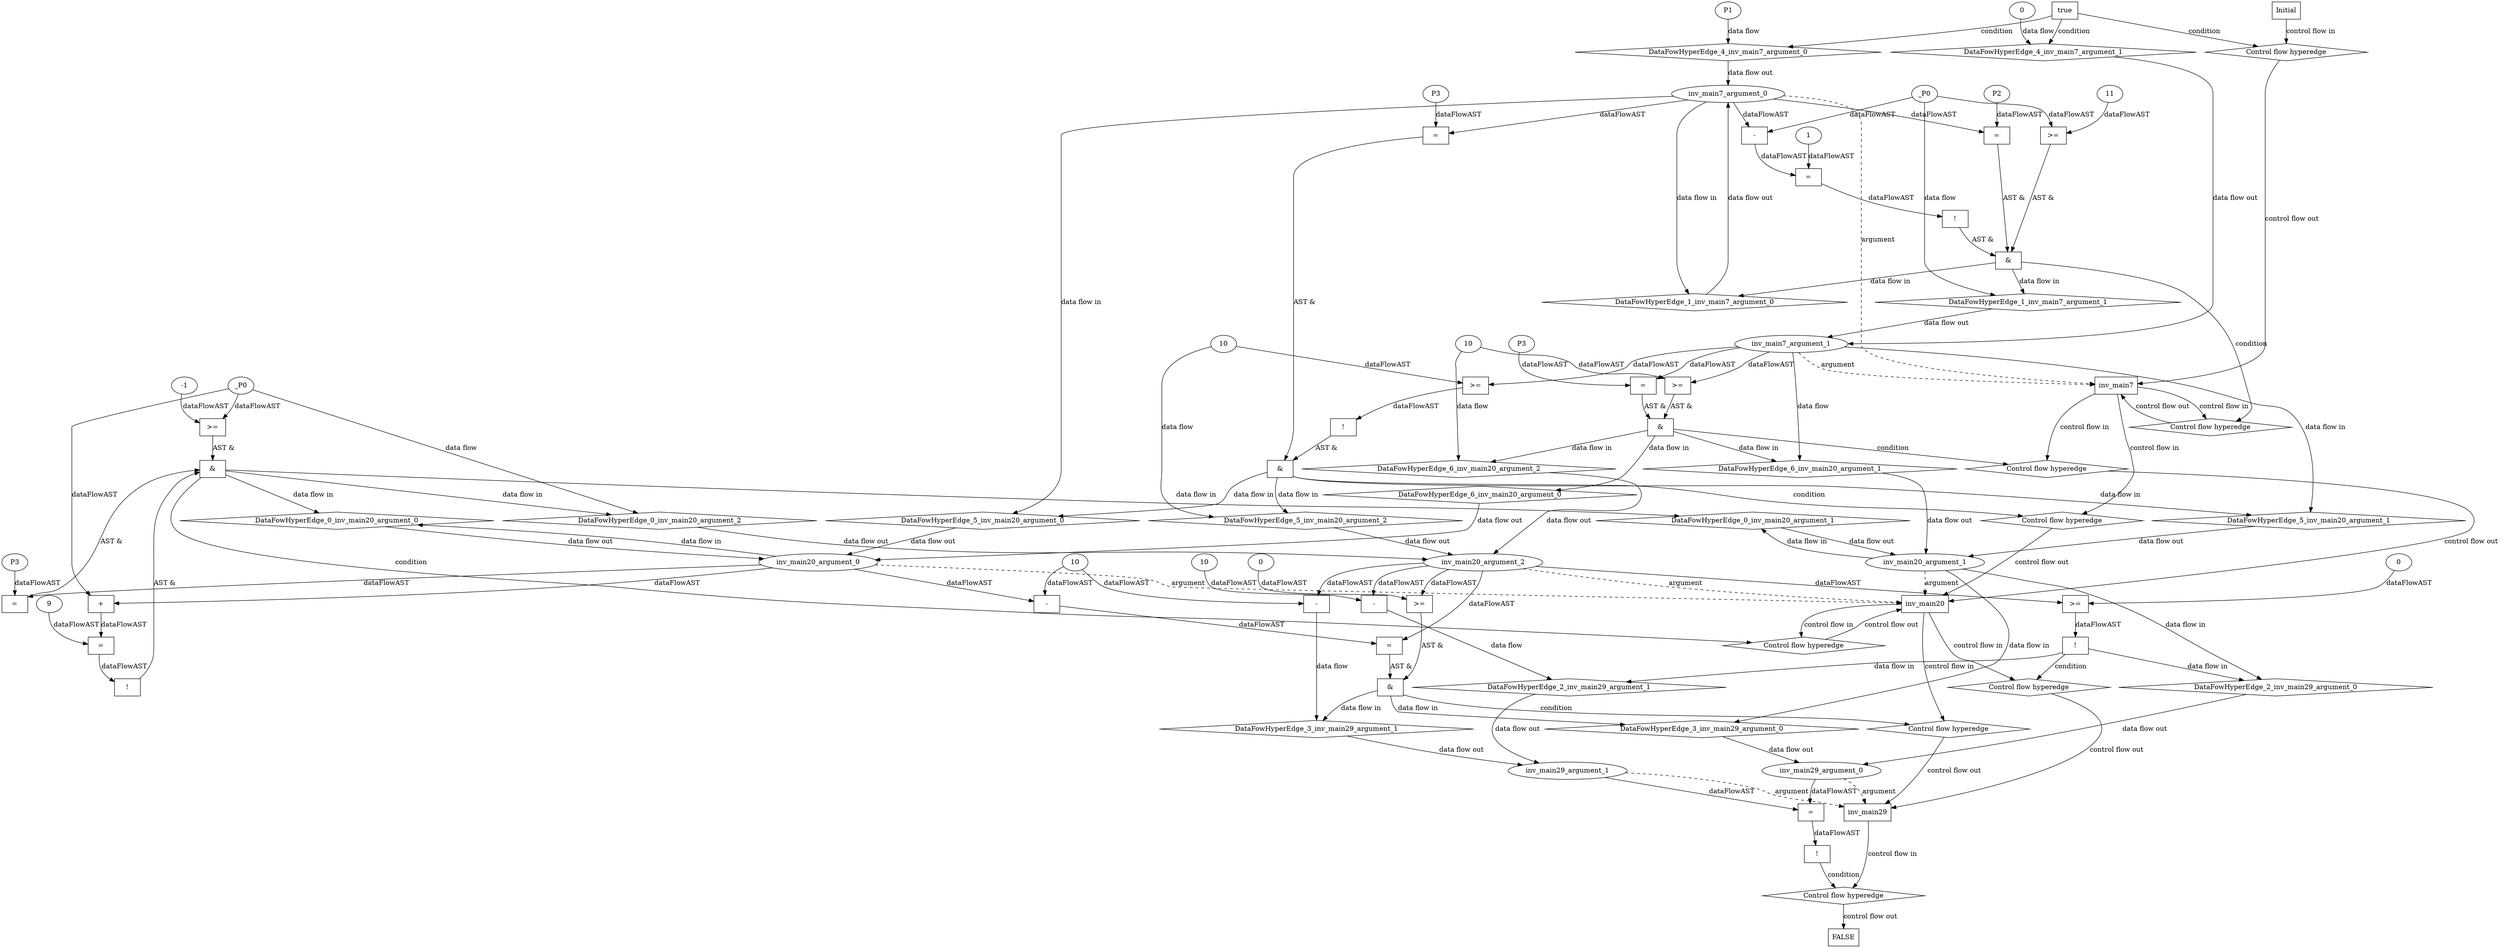 digraph dag {
"inv_main20" [label="inv_main20" nodeName="inv_main20" class=cfn  shape="rect"];
"inv_main29" [label="inv_main29" nodeName="inv_main29" class=cfn  shape="rect"];
"inv_main7" [label="inv_main7" nodeName="inv_main7" class=cfn  shape="rect"];
FALSE [label="FALSE" nodeName=FALSE class=cfn  shape="rect"];
Initial [label="Initial" nodeName=Initial class=cfn  shape="rect"];
ControlFowHyperEdge_0 [label="Control flow hyperedge" nodeName=ControlFowHyperEdge_0 class=controlFlowHyperEdge shape="diamond"];
"inv_main20" -> ControlFowHyperEdge_0 [label="control flow in"]
ControlFowHyperEdge_0 -> "inv_main20" [label="control flow out"]
ControlFowHyperEdge_1 [label="Control flow hyperedge" nodeName=ControlFowHyperEdge_1 class=controlFlowHyperEdge shape="diamond"];
"inv_main7" -> ControlFowHyperEdge_1 [label="control flow in"]
ControlFowHyperEdge_1 -> "inv_main7" [label="control flow out"]
ControlFowHyperEdge_2 [label="Control flow hyperedge" nodeName=ControlFowHyperEdge_2 class=controlFlowHyperEdge shape="diamond"];
"inv_main20" -> ControlFowHyperEdge_2 [label="control flow in"]
ControlFowHyperEdge_2 -> "inv_main29" [label="control flow out"]
ControlFowHyperEdge_3 [label="Control flow hyperedge" nodeName=ControlFowHyperEdge_3 class=controlFlowHyperEdge shape="diamond"];
"inv_main20" -> ControlFowHyperEdge_3 [label="control flow in"]
ControlFowHyperEdge_3 -> "inv_main29" [label="control flow out"]
ControlFowHyperEdge_4 [label="Control flow hyperedge" nodeName=ControlFowHyperEdge_4 class=controlFlowHyperEdge shape="diamond"];
"Initial" -> ControlFowHyperEdge_4 [label="control flow in"]
ControlFowHyperEdge_4 -> "inv_main7" [label="control flow out"]
ControlFowHyperEdge_5 [label="Control flow hyperedge" nodeName=ControlFowHyperEdge_5 class=controlFlowHyperEdge shape="diamond"];
"inv_main7" -> ControlFowHyperEdge_5 [label="control flow in"]
ControlFowHyperEdge_5 -> "inv_main20" [label="control flow out"]
ControlFowHyperEdge_6 [label="Control flow hyperedge" nodeName=ControlFowHyperEdge_6 class=controlFlowHyperEdge shape="diamond"];
"inv_main7" -> ControlFowHyperEdge_6 [label="control flow in"]
ControlFowHyperEdge_6 -> "inv_main20" [label="control flow out"]
ControlFowHyperEdge_7 [label="Control flow hyperedge" nodeName=ControlFowHyperEdge_7 class=controlFlowHyperEdge shape="diamond"];
"inv_main29" -> ControlFowHyperEdge_7 [label="control flow in"]
ControlFowHyperEdge_7 -> "FALSE" [label="control flow out"]
"inv_main20_argument_0" [label="inv_main20_argument_0" nodeName=argument0 class=argument  head="inv_main20" shape="oval"];
"inv_main20_argument_0" -> "inv_main20"[label="argument" style="dashed"]
"inv_main20_argument_1" [label="inv_main20_argument_1" nodeName=argument1 class=argument  head="inv_main20" shape="oval"];
"inv_main20_argument_1" -> "inv_main20"[label="argument" style="dashed"]
"inv_main20_argument_2" [label="inv_main20_argument_2" nodeName=argument2 class=argument  head="inv_main20" shape="oval"];
"inv_main20_argument_2" -> "inv_main20"[label="argument" style="dashed"]
"inv_main7_argument_0" [label="inv_main7_argument_0" nodeName=argument0 class=argument  head="inv_main7" shape="oval"];
"inv_main7_argument_0" -> "inv_main7"[label="argument" style="dashed"]
"inv_main7_argument_1" [label="inv_main7_argument_1" nodeName=argument1 class=argument  head="inv_main7" shape="oval"];
"inv_main7_argument_1" -> "inv_main7"[label="argument" style="dashed"]
"inv_main29_argument_0" [label="inv_main29_argument_0" nodeName=argument0 class=argument  head="inv_main29" shape="oval"];
"inv_main29_argument_0" -> "inv_main29"[label="argument" style="dashed"]
"inv_main29_argument_1" [label="inv_main29_argument_1" nodeName=argument1 class=argument  head="inv_main29" shape="oval"];
"inv_main29_argument_1" -> "inv_main29"[label="argument" style="dashed"]

"xxxinv_main20___inv_main20_0xxx_and" [label="&" nodeName="xxxinv_main20___inv_main20_0xxx_and" class=Operator shape="rect"];
"xxxinv_main20___inv_main20_0xxxguard_0_node_0" [label="!" nodeName="xxxinv_main20___inv_main20_0xxxguard_0_node_0" class=Operator shape="rect"];
"xxxinv_main20___inv_main20_0xxxguard_0_node_1" [label="=" nodeName="xxxinv_main20___inv_main20_0xxxguard_0_node_1" class=Operator  shape="rect"];
"xxxinv_main20___inv_main20_0xxxguard_0_node_2" [label="+" nodeName="xxxinv_main20___inv_main20_0xxxguard_0_node_2" class= Operator shape="rect"];
"xxxinv_main20___inv_main20_0xxxguard_0_node_5" [label="9" nodeName="xxxinv_main20___inv_main20_0xxxguard_0_node_5" class=Literal ];
"xxxinv_main20___inv_main20_0xxxguard_0_node_1" -> "xxxinv_main20___inv_main20_0xxxguard_0_node_0"[label="dataFlowAST"]
"xxxinv_main20___inv_main20_0xxxguard_0_node_2" -> "xxxinv_main20___inv_main20_0xxxguard_0_node_1"[label="dataFlowAST"]
"xxxinv_main20___inv_main20_0xxxguard_0_node_5" -> "xxxinv_main20___inv_main20_0xxxguard_0_node_1"[label="dataFlowAST"]
"xxxinv_main20___inv_main20_0xxxdataFlow_0_node_0" -> "xxxinv_main20___inv_main20_0xxxguard_0_node_2"[label="dataFlowAST"]
"inv_main20_argument_0" -> "xxxinv_main20___inv_main20_0xxxguard_0_node_2"[label="dataFlowAST"]

"xxxinv_main20___inv_main20_0xxxguard_0_node_0" -> "xxxinv_main20___inv_main20_0xxx_and" [label="AST &"];
"xxxinv_main20___inv_main20_0xxxguard1_node_0" [label=">=" nodeName="xxxinv_main20___inv_main20_0xxxguard1_node_0" class=Operator  shape="rect"];
"xxxinv_main20___inv_main20_0xxxguard1_node_2" [label="-1" nodeName="xxxinv_main20___inv_main20_0xxxguard1_node_2" class=Literal ];
"xxxinv_main20___inv_main20_0xxxdataFlow_0_node_0" -> "xxxinv_main20___inv_main20_0xxxguard1_node_0"[label="dataFlowAST"]
"xxxinv_main20___inv_main20_0xxxguard1_node_2" -> "xxxinv_main20___inv_main20_0xxxguard1_node_0"[label="dataFlowAST"]

"xxxinv_main20___inv_main20_0xxxguard1_node_0" -> "xxxinv_main20___inv_main20_0xxx_and" [label="AST &"];
"xxxinv_main20___inv_main20_0xxxguard2_node_0" [label="=" nodeName="xxxinv_main20___inv_main20_0xxxguard2_node_0" class=Operator  shape="rect"];
"xxxinv_main20___inv_main20_0xxxguard2_node_1" [label="P3" nodeName="xxxinv_main20___inv_main20_0xxxguard2_node_1" class=Constant ];
"xxxinv_main20___inv_main20_0xxxguard2_node_1" -> "xxxinv_main20___inv_main20_0xxxguard2_node_0"[label="dataFlowAST"]
"inv_main20_argument_0" -> "xxxinv_main20___inv_main20_0xxxguard2_node_0"[label="dataFlowAST"]

"xxxinv_main20___inv_main20_0xxxguard2_node_0" -> "xxxinv_main20___inv_main20_0xxx_and" [label="AST &"];
"xxxinv_main20___inv_main20_0xxx_and" -> "ControlFowHyperEdge_0" [label="condition"];
"xxxinv_main20___inv_main20_0xxxdataFlow_0_node_0" [label="_P0" nodeName="xxxinv_main20___inv_main20_0xxxdataFlow_0_node_0" class=Constant ];

"xxxinv_main20___inv_main20_0xxxdataFlow_0_node_0" -> "DataFowHyperEdge_0_inv_main20_argument_2" [label="data flow"];
"xxxinv_main7___inv_main7_1xxx_and" [label="&" nodeName="xxxinv_main7___inv_main7_1xxx_and" class=Operator shape="rect"];
"xxxinv_main7___inv_main7_1xxxguard_0_node_0" [label=">=" nodeName="xxxinv_main7___inv_main7_1xxxguard_0_node_0" class=Operator  shape="rect"];
"xxxinv_main7___inv_main7_1xxxguard_0_node_1" [label="11" nodeName="xxxinv_main7___inv_main7_1xxxguard_0_node_1" class=Literal ];
"xxxinv_main7___inv_main7_1xxxguard_0_node_1" -> "xxxinv_main7___inv_main7_1xxxguard_0_node_0"[label="dataFlowAST"]
"xxxinv_main7___inv_main7_1xxxdataFlow_0_node_0" -> "xxxinv_main7___inv_main7_1xxxguard_0_node_0"[label="dataFlowAST"]

"xxxinv_main7___inv_main7_1xxxguard_0_node_0" -> "xxxinv_main7___inv_main7_1xxx_and" [label="AST &"];
"xxxinv_main7___inv_main7_1xxxguard1_node_0" [label="!" nodeName="xxxinv_main7___inv_main7_1xxxguard1_node_0" class=Operator shape="rect"];
"xxxinv_main7___inv_main7_1xxxguard1_node_1" [label="=" nodeName="xxxinv_main7___inv_main7_1xxxguard1_node_1" class=Operator  shape="rect"];
"xxxinv_main7___inv_main7_1xxxguard1_node_2" [label="-" nodeName="xxxinv_main7___inv_main7_1xxxguard1_node_2" class= Operator shape="rect"];
"xxxinv_main7___inv_main7_1xxxguard1_node_5" [label="1" nodeName="xxxinv_main7___inv_main7_1xxxguard1_node_5" class=Literal ];
"xxxinv_main7___inv_main7_1xxxguard1_node_1" -> "xxxinv_main7___inv_main7_1xxxguard1_node_0"[label="dataFlowAST"]
"xxxinv_main7___inv_main7_1xxxguard1_node_2" -> "xxxinv_main7___inv_main7_1xxxguard1_node_1"[label="dataFlowAST"]
"xxxinv_main7___inv_main7_1xxxguard1_node_5" -> "xxxinv_main7___inv_main7_1xxxguard1_node_1"[label="dataFlowAST"]
"xxxinv_main7___inv_main7_1xxxdataFlow_0_node_0" -> "xxxinv_main7___inv_main7_1xxxguard1_node_2"[label="dataFlowAST"]
"inv_main7_argument_0" -> "xxxinv_main7___inv_main7_1xxxguard1_node_2"[label="dataFlowAST"]

"xxxinv_main7___inv_main7_1xxxguard1_node_0" -> "xxxinv_main7___inv_main7_1xxx_and" [label="AST &"];
"xxxinv_main7___inv_main7_1xxxguard2_node_0" [label="=" nodeName="xxxinv_main7___inv_main7_1xxxguard2_node_0" class=Operator  shape="rect"];
"xxxinv_main7___inv_main7_1xxxguard2_node_1" [label="P2" nodeName="xxxinv_main7___inv_main7_1xxxguard2_node_1" class=Constant ];
"xxxinv_main7___inv_main7_1xxxguard2_node_1" -> "xxxinv_main7___inv_main7_1xxxguard2_node_0"[label="dataFlowAST"]
"inv_main7_argument_0" -> "xxxinv_main7___inv_main7_1xxxguard2_node_0"[label="dataFlowAST"]

"xxxinv_main7___inv_main7_1xxxguard2_node_0" -> "xxxinv_main7___inv_main7_1xxx_and" [label="AST &"];
"xxxinv_main7___inv_main7_1xxx_and" -> "ControlFowHyperEdge_1" [label="condition"];
"xxxinv_main7___inv_main7_1xxxdataFlow_0_node_0" [label="_P0" nodeName="xxxinv_main7___inv_main7_1xxxdataFlow_0_node_0" class=Constant ];

"xxxinv_main7___inv_main7_1xxxdataFlow_0_node_0" -> "DataFowHyperEdge_1_inv_main7_argument_1" [label="data flow"];
"xxxinv_main29___inv_main20_2xxxguard_0_node_0" [label="!" nodeName="xxxinv_main29___inv_main20_2xxxguard_0_node_0" class=Operator shape="rect"];
"xxxinv_main29___inv_main20_2xxxguard_0_node_1" [label=">=" nodeName="xxxinv_main29___inv_main20_2xxxguard_0_node_1" class=Operator  shape="rect"];
"xxxinv_main29___inv_main20_2xxxguard_0_node_3" [label="0" nodeName="xxxinv_main29___inv_main20_2xxxguard_0_node_3" class=Literal ];
"xxxinv_main29___inv_main20_2xxxguard_0_node_1" -> "xxxinv_main29___inv_main20_2xxxguard_0_node_0"[label="dataFlowAST"]
"inv_main20_argument_2" -> "xxxinv_main29___inv_main20_2xxxguard_0_node_1"[label="dataFlowAST"]
"xxxinv_main29___inv_main20_2xxxguard_0_node_3" -> "xxxinv_main29___inv_main20_2xxxguard_0_node_1"[label="dataFlowAST"]

"xxxinv_main29___inv_main20_2xxxguard_0_node_0" -> "ControlFowHyperEdge_2" [label="condition"];
"xxxinv_main29___inv_main20_2xxxdataFlow_0_node_0" [label="-" nodeName="xxxinv_main29___inv_main20_2xxxdataFlow_0_node_0" class= Operator shape="rect"];
"xxxinv_main29___inv_main20_2xxxdataFlow_0_node_1" [label="10" nodeName="xxxinv_main29___inv_main20_2xxxdataFlow_0_node_1" class=Literal ];
"xxxinv_main29___inv_main20_2xxxdataFlow_0_node_1" -> "xxxinv_main29___inv_main20_2xxxdataFlow_0_node_0"[label="dataFlowAST"]
"inv_main20_argument_2" -> "xxxinv_main29___inv_main20_2xxxdataFlow_0_node_0"[label="dataFlowAST"]

"xxxinv_main29___inv_main20_2xxxdataFlow_0_node_0" -> "DataFowHyperEdge_2_inv_main29_argument_1" [label="data flow"];
"xxxinv_main29___inv_main20_3xxx_and" [label="&" nodeName="xxxinv_main29___inv_main20_3xxx_and" class=Operator shape="rect"];
"xxxinv_main29___inv_main20_3xxxguard_0_node_0" [label=">=" nodeName="xxxinv_main29___inv_main20_3xxxguard_0_node_0" class=Operator  shape="rect"];
"xxxinv_main29___inv_main20_3xxxguard_0_node_2" [label="0" nodeName="xxxinv_main29___inv_main20_3xxxguard_0_node_2" class=Literal ];
"inv_main20_argument_2" -> "xxxinv_main29___inv_main20_3xxxguard_0_node_0"[label="dataFlowAST"]
"xxxinv_main29___inv_main20_3xxxguard_0_node_2" -> "xxxinv_main29___inv_main20_3xxxguard_0_node_0"[label="dataFlowAST"]

"xxxinv_main29___inv_main20_3xxxguard_0_node_0" -> "xxxinv_main29___inv_main20_3xxx_and" [label="AST &"];
"xxxinv_main29___inv_main20_3xxxguard1_node_0" [label="=" nodeName="xxxinv_main29___inv_main20_3xxxguard1_node_0" class=Operator  shape="rect"];
"xxxinv_main29___inv_main20_3xxxguard1_node_2" [label="-" nodeName="xxxinv_main29___inv_main20_3xxxguard1_node_2" class= Operator shape="rect"];
"inv_main20_argument_2" -> "xxxinv_main29___inv_main20_3xxxguard1_node_0"[label="dataFlowAST"]
"xxxinv_main29___inv_main20_3xxxguard1_node_2" -> "xxxinv_main29___inv_main20_3xxxguard1_node_0"[label="dataFlowAST"]
"xxxinv_main29___inv_main20_3xxxdataFlow_0_node_1" -> "xxxinv_main29___inv_main20_3xxxguard1_node_2"[label="dataFlowAST"]
"inv_main20_argument_0" -> "xxxinv_main29___inv_main20_3xxxguard1_node_2"[label="dataFlowAST"]

"xxxinv_main29___inv_main20_3xxxguard1_node_0" -> "xxxinv_main29___inv_main20_3xxx_and" [label="AST &"];
"xxxinv_main29___inv_main20_3xxx_and" -> "ControlFowHyperEdge_3" [label="condition"];
"xxxinv_main29___inv_main20_3xxxdataFlow_0_node_0" [label="-" nodeName="xxxinv_main29___inv_main20_3xxxdataFlow_0_node_0" class= Operator shape="rect"];
"xxxinv_main29___inv_main20_3xxxdataFlow_0_node_1" [label="10" nodeName="xxxinv_main29___inv_main20_3xxxdataFlow_0_node_1" class=Literal ];
"xxxinv_main29___inv_main20_3xxxdataFlow_0_node_1" -> "xxxinv_main29___inv_main20_3xxxdataFlow_0_node_0"[label="dataFlowAST"]
"inv_main20_argument_2" -> "xxxinv_main29___inv_main20_3xxxdataFlow_0_node_0"[label="dataFlowAST"]

"xxxinv_main29___inv_main20_3xxxdataFlow_0_node_0" -> "DataFowHyperEdge_3_inv_main29_argument_1" [label="data flow"];
"true_4" [label="true" nodeName="true_4" class=true shape="rect"];
"true_4" -> "ControlFowHyperEdge_4" [label="condition"];
"xxxinv_main7___Initial_4xxxdataFlow_0_node_0" [label="P1" nodeName="xxxinv_main7___Initial_4xxxdataFlow_0_node_0" class=Constant ];

"xxxinv_main7___Initial_4xxxdataFlow_0_node_0" -> "DataFowHyperEdge_4_inv_main7_argument_0" [label="data flow"];
"xxxinv_main7___Initial_4xxxdataFlow1_node_0" [label="0" nodeName="xxxinv_main7___Initial_4xxxdataFlow1_node_0" class=Literal ];

"xxxinv_main7___Initial_4xxxdataFlow1_node_0" -> "DataFowHyperEdge_4_inv_main7_argument_1" [label="data flow"];
"xxxinv_main20___inv_main7_5xxx_and" [label="&" nodeName="xxxinv_main20___inv_main7_5xxx_and" class=Operator shape="rect"];
"xxxinv_main20___inv_main7_5xxxguard_0_node_0" [label="!" nodeName="xxxinv_main20___inv_main7_5xxxguard_0_node_0" class=Operator shape="rect"];
"xxxinv_main20___inv_main7_5xxxguard_0_node_1" [label=">=" nodeName="xxxinv_main20___inv_main7_5xxxguard_0_node_1" class=Operator  shape="rect"];
"xxxinv_main20___inv_main7_5xxxguard_0_node_1" -> "xxxinv_main20___inv_main7_5xxxguard_0_node_0"[label="dataFlowAST"]
"xxxinv_main20___inv_main7_5xxxdataFlow_0_node_0" -> "xxxinv_main20___inv_main7_5xxxguard_0_node_1"[label="dataFlowAST"]
"inv_main7_argument_1" -> "xxxinv_main20___inv_main7_5xxxguard_0_node_1"[label="dataFlowAST"]

"xxxinv_main20___inv_main7_5xxxguard_0_node_0" -> "xxxinv_main20___inv_main7_5xxx_and" [label="AST &"];
"xxxinv_main20___inv_main7_5xxxguard1_node_0" [label="=" nodeName="xxxinv_main20___inv_main7_5xxxguard1_node_0" class=Operator  shape="rect"];
"xxxinv_main20___inv_main7_5xxxguard1_node_1" [label="P3" nodeName="xxxinv_main20___inv_main7_5xxxguard1_node_1" class=Constant ];
"xxxinv_main20___inv_main7_5xxxguard1_node_1" -> "xxxinv_main20___inv_main7_5xxxguard1_node_0"[label="dataFlowAST"]
"inv_main7_argument_0" -> "xxxinv_main20___inv_main7_5xxxguard1_node_0"[label="dataFlowAST"]

"xxxinv_main20___inv_main7_5xxxguard1_node_0" -> "xxxinv_main20___inv_main7_5xxx_and" [label="AST &"];
"xxxinv_main20___inv_main7_5xxx_and" -> "ControlFowHyperEdge_5" [label="condition"];
"xxxinv_main20___inv_main7_5xxxdataFlow_0_node_0" [label="10" nodeName="xxxinv_main20___inv_main7_5xxxdataFlow_0_node_0" class=Literal ];

"xxxinv_main20___inv_main7_5xxxdataFlow_0_node_0" -> "DataFowHyperEdge_5_inv_main20_argument_2" [label="data flow"];
"xxxinv_main20___inv_main7_6xxx_and" [label="&" nodeName="xxxinv_main20___inv_main7_6xxx_and" class=Operator shape="rect"];
"xxxinv_main20___inv_main7_6xxxguard_0_node_0" [label=">=" nodeName="xxxinv_main20___inv_main7_6xxxguard_0_node_0" class=Operator  shape="rect"];
"xxxinv_main20___inv_main7_6xxxdataFlow1_node_0" -> "xxxinv_main20___inv_main7_6xxxguard_0_node_0"[label="dataFlowAST"]
"inv_main7_argument_1" -> "xxxinv_main20___inv_main7_6xxxguard_0_node_0"[label="dataFlowAST"]

"xxxinv_main20___inv_main7_6xxxguard_0_node_0" -> "xxxinv_main20___inv_main7_6xxx_and" [label="AST &"];
"xxxinv_main20___inv_main7_6xxxguard1_node_0" [label="=" nodeName="xxxinv_main20___inv_main7_6xxxguard1_node_0" class=Operator  shape="rect"];
"xxxinv_main20___inv_main7_6xxxguard1_node_1" [label="P3" nodeName="xxxinv_main20___inv_main7_6xxxguard1_node_1" class=Constant ];
"xxxinv_main20___inv_main7_6xxxguard1_node_1" -> "xxxinv_main20___inv_main7_6xxxguard1_node_0"[label="dataFlowAST"]
"inv_main7_argument_1" -> "xxxinv_main20___inv_main7_6xxxguard1_node_0"[label="dataFlowAST"]

"xxxinv_main20___inv_main7_6xxxguard1_node_0" -> "xxxinv_main20___inv_main7_6xxx_and" [label="AST &"];
"xxxinv_main20___inv_main7_6xxx_and" -> "ControlFowHyperEdge_6" [label="condition"];

"inv_main7_argument_1" -> "DataFowHyperEdge_6_inv_main20_argument_1" [label="data flow"];
"xxxinv_main20___inv_main7_6xxxdataFlow1_node_0" [label="10" nodeName="xxxinv_main20___inv_main7_6xxxdataFlow1_node_0" class=Literal ];

"xxxinv_main20___inv_main7_6xxxdataFlow1_node_0" -> "DataFowHyperEdge_6_inv_main20_argument_2" [label="data flow"];
"xxxFALSE___inv_main29_7xxxguard_0_node_0" [label="!" nodeName="xxxFALSE___inv_main29_7xxxguard_0_node_0" class=Operator shape="rect"];
"xxxFALSE___inv_main29_7xxxguard_0_node_1" [label="=" nodeName="xxxFALSE___inv_main29_7xxxguard_0_node_1" class=Operator  shape="rect"];
"xxxFALSE___inv_main29_7xxxguard_0_node_1" -> "xxxFALSE___inv_main29_7xxxguard_0_node_0"[label="dataFlowAST"]
"inv_main29_argument_0" -> "xxxFALSE___inv_main29_7xxxguard_0_node_1"[label="dataFlowAST"]
"inv_main29_argument_1" -> "xxxFALSE___inv_main29_7xxxguard_0_node_1"[label="dataFlowAST"]

"xxxFALSE___inv_main29_7xxxguard_0_node_0" -> "ControlFowHyperEdge_7" [label="condition"];
"DataFowHyperEdge_0_inv_main20_argument_0" [label="DataFowHyperEdge_0_inv_main20_argument_0" nodeName="DataFowHyperEdge_0_inv_main20_argument_0" class=DataFlowHyperedge shape="diamond"];
"DataFowHyperEdge_0_inv_main20_argument_0" -> "inv_main20_argument_0"[label="data flow out"]
"xxxinv_main20___inv_main20_0xxx_and" -> "DataFowHyperEdge_0_inv_main20_argument_0"[label="data flow in"]
"DataFowHyperEdge_0_inv_main20_argument_1" [label="DataFowHyperEdge_0_inv_main20_argument_1" nodeName="DataFowHyperEdge_0_inv_main20_argument_1" class=DataFlowHyperedge shape="diamond"];
"DataFowHyperEdge_0_inv_main20_argument_1" -> "inv_main20_argument_1"[label="data flow out"]
"xxxinv_main20___inv_main20_0xxx_and" -> "DataFowHyperEdge_0_inv_main20_argument_1"[label="data flow in"]
"DataFowHyperEdge_0_inv_main20_argument_2" [label="DataFowHyperEdge_0_inv_main20_argument_2" nodeName="DataFowHyperEdge_0_inv_main20_argument_2" class=DataFlowHyperedge shape="diamond"];
"DataFowHyperEdge_0_inv_main20_argument_2" -> "inv_main20_argument_2"[label="data flow out"]
"xxxinv_main20___inv_main20_0xxx_and" -> "DataFowHyperEdge_0_inv_main20_argument_2"[label="data flow in"]
"DataFowHyperEdge_1_inv_main7_argument_0" [label="DataFowHyperEdge_1_inv_main7_argument_0" nodeName="DataFowHyperEdge_1_inv_main7_argument_0" class=DataFlowHyperedge shape="diamond"];
"DataFowHyperEdge_1_inv_main7_argument_0" -> "inv_main7_argument_0"[label="data flow out"]
"xxxinv_main7___inv_main7_1xxx_and" -> "DataFowHyperEdge_1_inv_main7_argument_0"[label="data flow in"]
"DataFowHyperEdge_1_inv_main7_argument_1" [label="DataFowHyperEdge_1_inv_main7_argument_1" nodeName="DataFowHyperEdge_1_inv_main7_argument_1" class=DataFlowHyperedge shape="diamond"];
"DataFowHyperEdge_1_inv_main7_argument_1" -> "inv_main7_argument_1"[label="data flow out"]
"xxxinv_main7___inv_main7_1xxx_and" -> "DataFowHyperEdge_1_inv_main7_argument_1"[label="data flow in"]
"DataFowHyperEdge_2_inv_main29_argument_0" [label="DataFowHyperEdge_2_inv_main29_argument_0" nodeName="DataFowHyperEdge_2_inv_main29_argument_0" class=DataFlowHyperedge shape="diamond"];
"DataFowHyperEdge_2_inv_main29_argument_0" -> "inv_main29_argument_0"[label="data flow out"]
"xxxinv_main29___inv_main20_2xxxguard_0_node_0" -> "DataFowHyperEdge_2_inv_main29_argument_0"[label="data flow in"]
"DataFowHyperEdge_2_inv_main29_argument_1" [label="DataFowHyperEdge_2_inv_main29_argument_1" nodeName="DataFowHyperEdge_2_inv_main29_argument_1" class=DataFlowHyperedge shape="diamond"];
"DataFowHyperEdge_2_inv_main29_argument_1" -> "inv_main29_argument_1"[label="data flow out"]
"xxxinv_main29___inv_main20_2xxxguard_0_node_0" -> "DataFowHyperEdge_2_inv_main29_argument_1"[label="data flow in"]
"DataFowHyperEdge_3_inv_main29_argument_0" [label="DataFowHyperEdge_3_inv_main29_argument_0" nodeName="DataFowHyperEdge_3_inv_main29_argument_0" class=DataFlowHyperedge shape="diamond"];
"DataFowHyperEdge_3_inv_main29_argument_0" -> "inv_main29_argument_0"[label="data flow out"]
"xxxinv_main29___inv_main20_3xxx_and" -> "DataFowHyperEdge_3_inv_main29_argument_0"[label="data flow in"]
"DataFowHyperEdge_3_inv_main29_argument_1" [label="DataFowHyperEdge_3_inv_main29_argument_1" nodeName="DataFowHyperEdge_3_inv_main29_argument_1" class=DataFlowHyperedge shape="diamond"];
"DataFowHyperEdge_3_inv_main29_argument_1" -> "inv_main29_argument_1"[label="data flow out"]
"xxxinv_main29___inv_main20_3xxx_and" -> "DataFowHyperEdge_3_inv_main29_argument_1"[label="data flow in"]
"DataFowHyperEdge_4_inv_main7_argument_0" [label="DataFowHyperEdge_4_inv_main7_argument_0" nodeName="DataFowHyperEdge_4_inv_main7_argument_0" class=DataFlowHyperedge shape="diamond"];
"DataFowHyperEdge_4_inv_main7_argument_0" -> "inv_main7_argument_0"[label="data flow out"]
"true_4" -> "DataFowHyperEdge_4_inv_main7_argument_0" [label="condition"];
"DataFowHyperEdge_4_inv_main7_argument_1" [label="DataFowHyperEdge_4_inv_main7_argument_1" nodeName="DataFowHyperEdge_4_inv_main7_argument_1" class=DataFlowHyperedge shape="diamond"];
"DataFowHyperEdge_4_inv_main7_argument_1" -> "inv_main7_argument_1"[label="data flow out"]
"true_4" -> "DataFowHyperEdge_4_inv_main7_argument_1" [label="condition"];
"DataFowHyperEdge_5_inv_main20_argument_0" [label="DataFowHyperEdge_5_inv_main20_argument_0" nodeName="DataFowHyperEdge_5_inv_main20_argument_0" class=DataFlowHyperedge shape="diamond"];
"DataFowHyperEdge_5_inv_main20_argument_0" -> "inv_main20_argument_0"[label="data flow out"]
"xxxinv_main20___inv_main7_5xxx_and" -> "DataFowHyperEdge_5_inv_main20_argument_0"[label="data flow in"]
"DataFowHyperEdge_5_inv_main20_argument_1" [label="DataFowHyperEdge_5_inv_main20_argument_1" nodeName="DataFowHyperEdge_5_inv_main20_argument_1" class=DataFlowHyperedge shape="diamond"];
"DataFowHyperEdge_5_inv_main20_argument_1" -> "inv_main20_argument_1"[label="data flow out"]
"xxxinv_main20___inv_main7_5xxx_and" -> "DataFowHyperEdge_5_inv_main20_argument_1"[label="data flow in"]
"DataFowHyperEdge_5_inv_main20_argument_2" [label="DataFowHyperEdge_5_inv_main20_argument_2" nodeName="DataFowHyperEdge_5_inv_main20_argument_2" class=DataFlowHyperedge shape="diamond"];
"DataFowHyperEdge_5_inv_main20_argument_2" -> "inv_main20_argument_2"[label="data flow out"]
"xxxinv_main20___inv_main7_5xxx_and" -> "DataFowHyperEdge_5_inv_main20_argument_2"[label="data flow in"]
"DataFowHyperEdge_6_inv_main20_argument_0" [label="DataFowHyperEdge_6_inv_main20_argument_0" nodeName="DataFowHyperEdge_6_inv_main20_argument_0" class=DataFlowHyperedge shape="diamond"];
"DataFowHyperEdge_6_inv_main20_argument_0" -> "inv_main20_argument_0"[label="data flow out"]
"xxxinv_main20___inv_main7_6xxx_and" -> "DataFowHyperEdge_6_inv_main20_argument_0"[label="data flow in"]
"DataFowHyperEdge_6_inv_main20_argument_1" [label="DataFowHyperEdge_6_inv_main20_argument_1" nodeName="DataFowHyperEdge_6_inv_main20_argument_1" class=DataFlowHyperedge shape="diamond"];
"DataFowHyperEdge_6_inv_main20_argument_1" -> "inv_main20_argument_1"[label="data flow out"]
"xxxinv_main20___inv_main7_6xxx_and" -> "DataFowHyperEdge_6_inv_main20_argument_1"[label="data flow in"]
"DataFowHyperEdge_6_inv_main20_argument_2" [label="DataFowHyperEdge_6_inv_main20_argument_2" nodeName="DataFowHyperEdge_6_inv_main20_argument_2" class=DataFlowHyperedge shape="diamond"];
"DataFowHyperEdge_6_inv_main20_argument_2" -> "inv_main20_argument_2"[label="data flow out"]
"xxxinv_main20___inv_main7_6xxx_and" -> "DataFowHyperEdge_6_inv_main20_argument_2"[label="data flow in"]
"inv_main20_argument_0" -> "DataFowHyperEdge_0_inv_main20_argument_0"[label="data flow in"]
"inv_main20_argument_1" -> "DataFowHyperEdge_0_inv_main20_argument_1"[label="data flow in"]
"inv_main7_argument_0" -> "DataFowHyperEdge_1_inv_main7_argument_0"[label="data flow in"]
"inv_main20_argument_1" -> "DataFowHyperEdge_2_inv_main29_argument_0"[label="data flow in"]
"inv_main20_argument_1" -> "DataFowHyperEdge_3_inv_main29_argument_0"[label="data flow in"]
"inv_main7_argument_0" -> "DataFowHyperEdge_5_inv_main20_argument_0"[label="data flow in"]
"inv_main7_argument_1" -> "DataFowHyperEdge_5_inv_main20_argument_1"[label="data flow in"]




}
